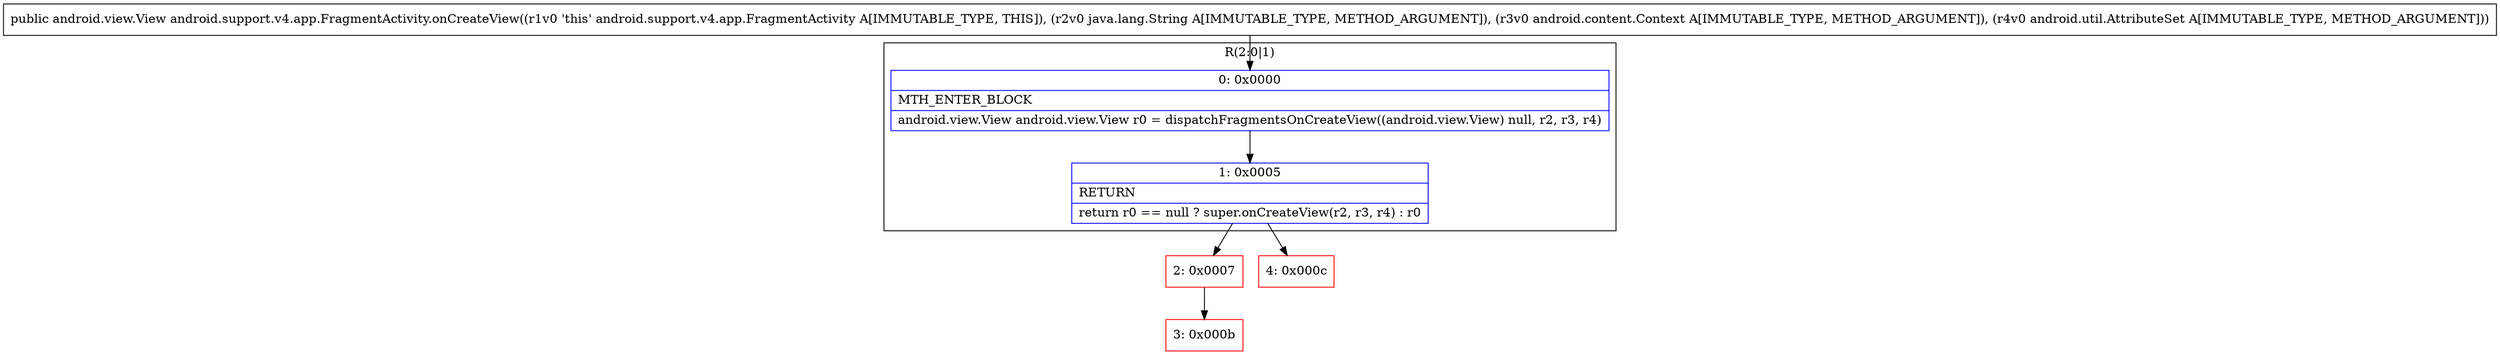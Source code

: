 digraph "CFG forandroid.support.v4.app.FragmentActivity.onCreateView(Ljava\/lang\/String;Landroid\/content\/Context;Landroid\/util\/AttributeSet;)Landroid\/view\/View;" {
subgraph cluster_Region_460173170 {
label = "R(2:0|1)";
node [shape=record,color=blue];
Node_0 [shape=record,label="{0\:\ 0x0000|MTH_ENTER_BLOCK\l|android.view.View android.view.View r0 = dispatchFragmentsOnCreateView((android.view.View) null, r2, r3, r4)\l}"];
Node_1 [shape=record,label="{1\:\ 0x0005|RETURN\l|return r0 == null ? super.onCreateView(r2, r3, r4) : r0\l}"];
}
Node_2 [shape=record,color=red,label="{2\:\ 0x0007}"];
Node_3 [shape=record,color=red,label="{3\:\ 0x000b}"];
Node_4 [shape=record,color=red,label="{4\:\ 0x000c}"];
MethodNode[shape=record,label="{public android.view.View android.support.v4.app.FragmentActivity.onCreateView((r1v0 'this' android.support.v4.app.FragmentActivity A[IMMUTABLE_TYPE, THIS]), (r2v0 java.lang.String A[IMMUTABLE_TYPE, METHOD_ARGUMENT]), (r3v0 android.content.Context A[IMMUTABLE_TYPE, METHOD_ARGUMENT]), (r4v0 android.util.AttributeSet A[IMMUTABLE_TYPE, METHOD_ARGUMENT])) }"];
MethodNode -> Node_0;
Node_0 -> Node_1;
Node_1 -> Node_2;
Node_1 -> Node_4;
Node_2 -> Node_3;
}

